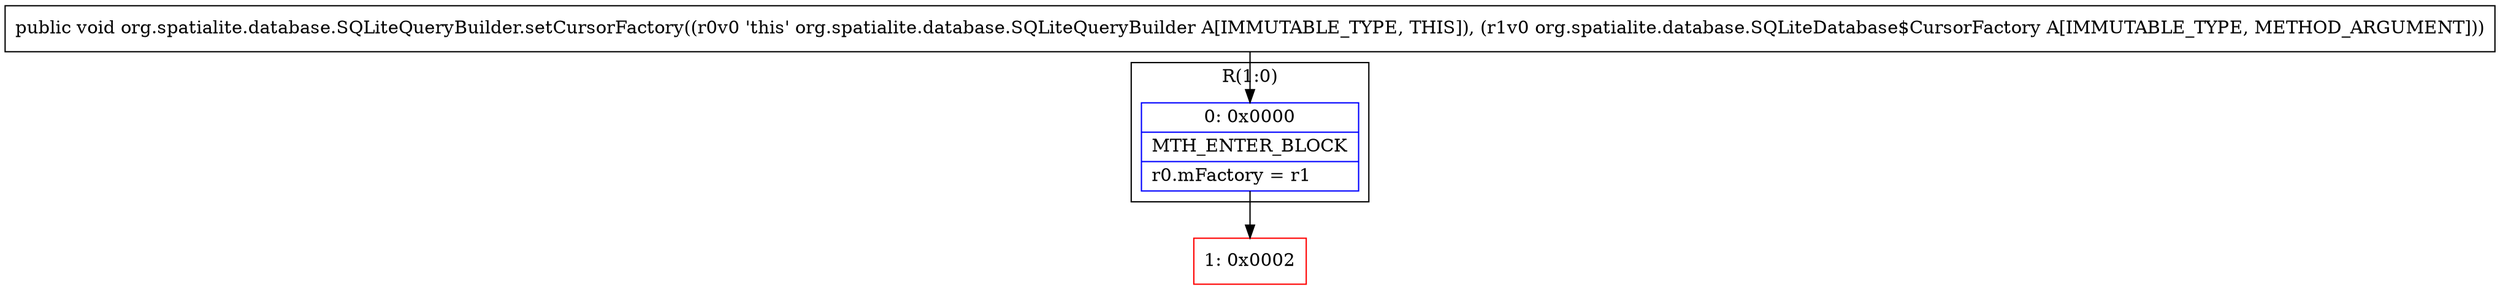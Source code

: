 digraph "CFG fororg.spatialite.database.SQLiteQueryBuilder.setCursorFactory(Lorg\/spatialite\/database\/SQLiteDatabase$CursorFactory;)V" {
subgraph cluster_Region_2075662222 {
label = "R(1:0)";
node [shape=record,color=blue];
Node_0 [shape=record,label="{0\:\ 0x0000|MTH_ENTER_BLOCK\l|r0.mFactory = r1\l}"];
}
Node_1 [shape=record,color=red,label="{1\:\ 0x0002}"];
MethodNode[shape=record,label="{public void org.spatialite.database.SQLiteQueryBuilder.setCursorFactory((r0v0 'this' org.spatialite.database.SQLiteQueryBuilder A[IMMUTABLE_TYPE, THIS]), (r1v0 org.spatialite.database.SQLiteDatabase$CursorFactory A[IMMUTABLE_TYPE, METHOD_ARGUMENT])) }"];
MethodNode -> Node_0;
Node_0 -> Node_1;
}

